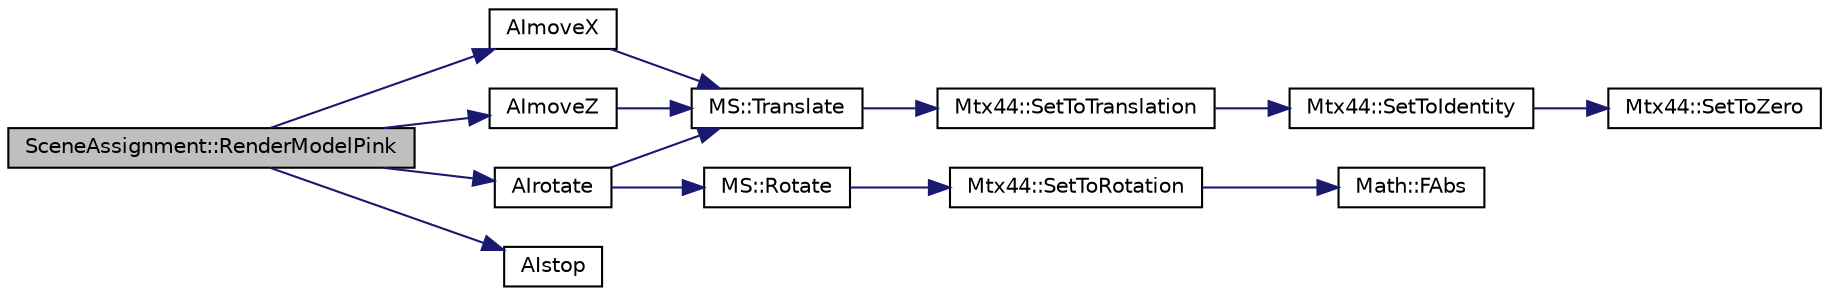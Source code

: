 digraph "SceneAssignment::RenderModelPink"
{
  bgcolor="transparent";
  edge [fontname="Helvetica",fontsize="10",labelfontname="Helvetica",labelfontsize="10"];
  node [fontname="Helvetica",fontsize="10",shape=record];
  rankdir="LR";
  Node1 [label="SceneAssignment::RenderModelPink",height=0.2,width=0.4,color="black", fillcolor="grey75", style="filled", fontcolor="black"];
  Node1 -> Node2 [color="midnightblue",fontsize="10",style="solid",fontname="Helvetica"];
  Node2 [label="AImoveX",height=0.2,width=0.4,color="black",URL="$MoveAI_8cpp.html#ae3cdca0057f4ffa06f1fff85fadfa85d",tooltip="NPC movement across X-axis. "];
  Node2 -> Node3 [color="midnightblue",fontsize="10",style="solid",fontname="Helvetica"];
  Node3 [label="MS::Translate",height=0.2,width=0.4,color="black",URL="$classMS.html#a7e94a35ce566fe3ec49c92b6c4bb663a",tooltip="Multiply the top matrix with a translation matrix based on the following parameters. "];
  Node3 -> Node4 [color="midnightblue",fontsize="10",style="solid",fontname="Helvetica"];
  Node4 [label="Mtx44::SetToTranslation",height=0.2,width=0.4,color="black",URL="$classMtx44.html#a0cc88cc5c648da14effba480c4d2ac70",tooltip="Set this matrix to a translation matrix with translation of (x, y, z) "];
  Node4 -> Node5 [color="midnightblue",fontsize="10",style="solid",fontname="Helvetica"];
  Node5 [label="Mtx44::SetToIdentity",height=0.2,width=0.4,color="black",URL="$classMtx44.html#a3ac8a0afd66412e15e4246474b893da2",tooltip="Set the matrix to an identity matrix (1&#39;s along the diagonal) "];
  Node5 -> Node6 [color="midnightblue",fontsize="10",style="solid",fontname="Helvetica"];
  Node6 [label="Mtx44::SetToZero",height=0.2,width=0.4,color="black",URL="$classMtx44.html#a3aea63c08759ac98b8a4f23fdc0d6a28",tooltip="Set this matrix to zero. "];
  Node1 -> Node7 [color="midnightblue",fontsize="10",style="solid",fontname="Helvetica"];
  Node7 [label="AImoveZ",height=0.2,width=0.4,color="black",URL="$MoveAI_8cpp.html#a8917f81a663f7439d5a7fe1ff3c4cd1a",tooltip="NPC movement across Z-axis. "];
  Node7 -> Node3 [color="midnightblue",fontsize="10",style="solid",fontname="Helvetica"];
  Node1 -> Node8 [color="midnightblue",fontsize="10",style="solid",fontname="Helvetica"];
  Node8 [label="AIrotate",height=0.2,width=0.4,color="black",URL="$MoveAI_8cpp.html#ae9cc8e6c95819f2b467d50b00048b7fe",tooltip="Rotate NPC. "];
  Node8 -> Node9 [color="midnightblue",fontsize="10",style="solid",fontname="Helvetica"];
  Node9 [label="MS::Rotate",height=0.2,width=0.4,color="black",URL="$classMS.html#a6ce592114042b920b648bca5519690cd",tooltip="Multiply the top matrix with a rotation matrix based on the following parameters. ..."];
  Node9 -> Node10 [color="midnightblue",fontsize="10",style="solid",fontname="Helvetica"];
  Node10 [label="Mtx44::SetToRotation",height=0.2,width=0.4,color="black",URL="$classMtx44.html#ac0587ffb5ff9fd58ad5768d28fc06574",tooltip="Set Matrix to a rotation matrix about arbitrary axis. "];
  Node10 -> Node11 [color="midnightblue",fontsize="10",style="solid",fontname="Helvetica"];
  Node11 [label="Math::FAbs",height=0.2,width=0.4,color="black",URL="$namespaceMath.html#ac91173ab2efdf7313fe7aaeb6cb44cf6"];
  Node8 -> Node3 [color="midnightblue",fontsize="10",style="solid",fontname="Helvetica"];
  Node1 -> Node12 [color="midnightblue",fontsize="10",style="solid",fontname="Helvetica"];
  Node12 [label="AIstop",height=0.2,width=0.4,color="black",URL="$MoveAI_8cpp.html#a9c913b27056964315c8a422c2b4f96c7",tooltip="Stop NPC from moving. "];
}
